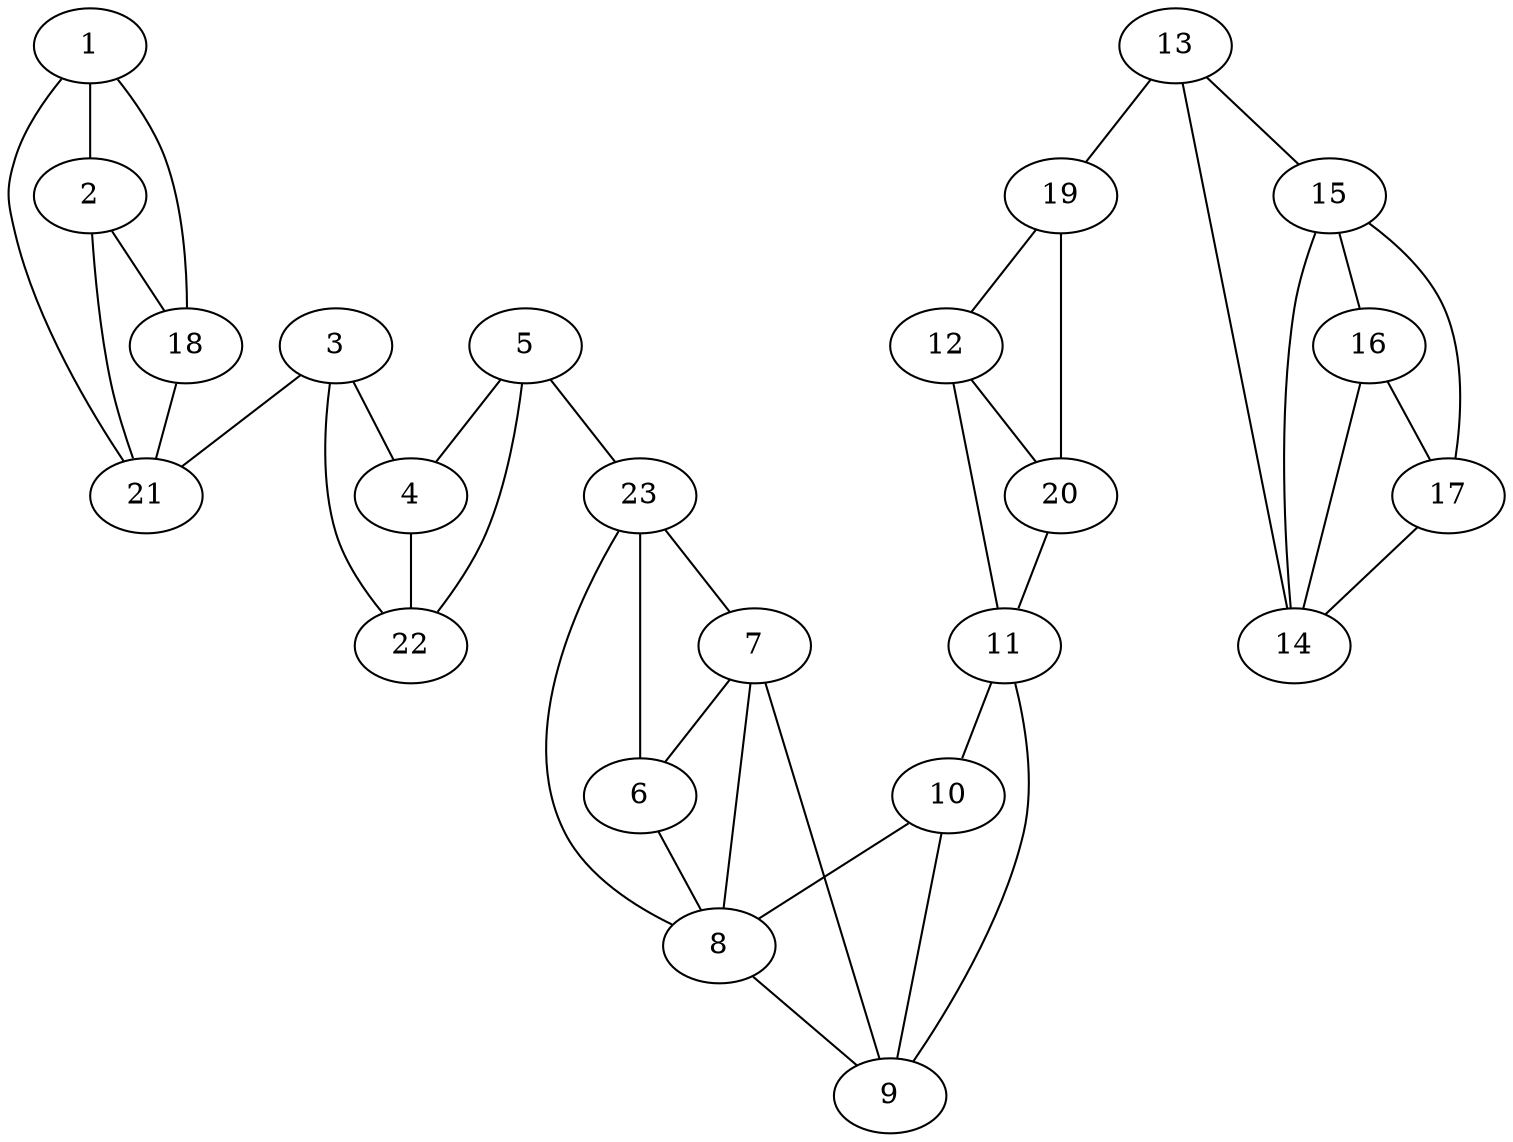 graph pdb1tyc {
	1	 [aaLength=9,
		sequence=DLLAELQWR,
		type=0];
	2	 [aaLength=10,
		sequence=EDGLRKLLNE,
		type=0];
	1 -- 2	 [distance0="17.0",
		frequency=1,
		type0=2];
	21	 [aaLength=6,
		sequence=TLYCGF,
		type=1];
	1 -- 21	 [distance0="30.0",
		frequency=1,
		type0=3];
	18	 [aaLength=2,
		sequence=QT,
		type=1];
	1 -- 18	 [distance0="13.0",
		frequency=1,
		type0=1];
	2 -- 18	 [distance0="4.0",
		frequency=1,
		type0=1];
	3	 [aaLength=12,
		sequence=LAPILTMRRFQQ,
		type=0];
	4	 [aaLength=3,
		sequence=TGL,
		type=0];
	3 -- 4	 [distance0="24.0",
		frequency=1,
		type0=3];
	3 -- 21	 [distance0="17.0",
		frequency=1,
		type0=2];
	22	 [aaLength=6,
		sequence=RPIALV,
		type=1];
	3 -- 22	 [distance0="15.0",
		distance1="0.0",
		frequency=2,
		type0=1,
		type1=4];
	4 -- 22	 [distance0="9.0",
		frequency=1,
		type0=1];
	5	 [aaLength=15,
		sequence=KETVEAWSARIKEQL,
		type=0];
	5 -- 4	 [distance0="18.0",
		frequency=1,
		type0=1];
	5 -- 22	 [distance0="27.0",
		frequency=1,
		type0=2];
	23	 [aaLength=4,
		sequence=KIKN,
		type=1];
	5 -- 23	 [distance0="28.0",
		distance1="0.0",
		frequency=2,
		type0=3,
		type1=4];
	6	 [aaLength=4,
		sequence=YDWI,
		type=0];
	8	 [aaLength=3,
		sequence=GKH,
		type=0];
	6 -- 8	 [distance0="16.0",
		frequency=1,
		type0=3];
	6 -- 23	 [distance0="5.0",
		frequency=1,
		type0=1];
	7	 [aaLength=7,
		sequence=VITFLRD,
		type=0];
	9	 [aaLength=5,
		sequence=VNYMM,
		type=0];
	7 -- 9	 [distance0="13.0",
		frequency=1,
		type0=3];
	7 -- 6	 [distance0="8.0",
		frequency=1,
		type0=1];
	7 -- 8	 [distance0="8.0",
		distance1="0.0",
		frequency=2,
		type0=2,
		type1=4];
	8 -- 9	 [distance0="5.0",
		distance1="0.0",
		frequency=2,
		type0=1,
		type1=4];
	10	 [aaLength=4,
		sequence=ESVQ,
		type=0];
	10 -- 9	 [distance0="7.0",
		frequency=1,
		type0=1];
	10 -- 8	 [distance0="12.0",
		frequency=1,
		type0=2];
	11	 [aaLength=21,
		sequence=FTEFSYMMLQAYDFLRLYETE,
		type=0];
	11 -- 9	 [distance0="19.0",
		frequency=1,
		type0=2];
	11 -- 10	 [distance0="12.0",
		frequency=1,
		type0=1];
	12	 [aaLength=15,
		sequence=WGNITAGLELIRKTK,
		type=0];
	12 -- 11	 [distance0="32.0",
		frequency=1,
		type0=3];
	20	 [aaLength=6,
		sequence=RLQIGG,
		type=1];
	12 -- 20	 [distance0="9.0",
		frequency=1,
		type0=1];
	13	 [aaLength=9,
		sequence=PYEFYQFWI,
		type=0];
	15	 [aaLength=13,
		sequence=KEEIEALEQELRE,
		type=0];
	13 -- 15	 [distance0="27.0",
		frequency=1,
		type0=2];
	14	 [aaLength=8,
		sequence=VIRYLKYF,
		type=0];
	13 -- 14	 [distance0="15.0",
		distance1="0.0",
		frequency=2,
		type0=1,
		type1=4];
	19	 [aaLength=5,
		sequence=FGLTI,
		type=1];
	13 -- 19	 [distance0="32.0",
		frequency=1,
		type0=3];
	14 -- 15	 [distance0="12.0",
		distance1="0.0",
		frequency=2,
		type0=1,
		type1=4];
	16	 [aaLength=14,
		sequence=AAQKTLAEEVTKLV,
		type=0];
	14 -- 16	 [distance0="30.0",
		frequency=1,
		type0=3];
	15 -- 16	 [distance0="18.0",
		distance1="0.0",
		frequency=2,
		type0=2,
		type1=4];
	17	 [aaLength=10,
		sequence=EEALRQAIRI,
		type=0];
	16 -- 17	 [distance0="16.0",
		distance1="0.0",
		frequency=2,
		type0=1,
		type1=4];
	17 -- 15	 [distance0="34.0",
		frequency=1,
		type0=2];
	17 -- 14	 [distance0="46.0",
		frequency=1,
		type0=3];
	18 -- 21	 [distance0="17.0",
		frequency=1,
		type0=3];
	19 -- 12	 [distance0="20.0",
		frequency=1,
		type0=1];
	19 -- 20	 [distance0="29.0",
		frequency=1,
		type0=2];
	20 -- 11	 [distance0="23.0",
		frequency=1,
		type0=2];
	21 -- 2	 [distance0="13.0",
		frequency=1,
		type0=1];
	23 -- 7	 [distance0="13.0",
		frequency=1,
		type0=2];
	23 -- 8	 [distance0="21.0",
		frequency=1,
		type0=3];
}

